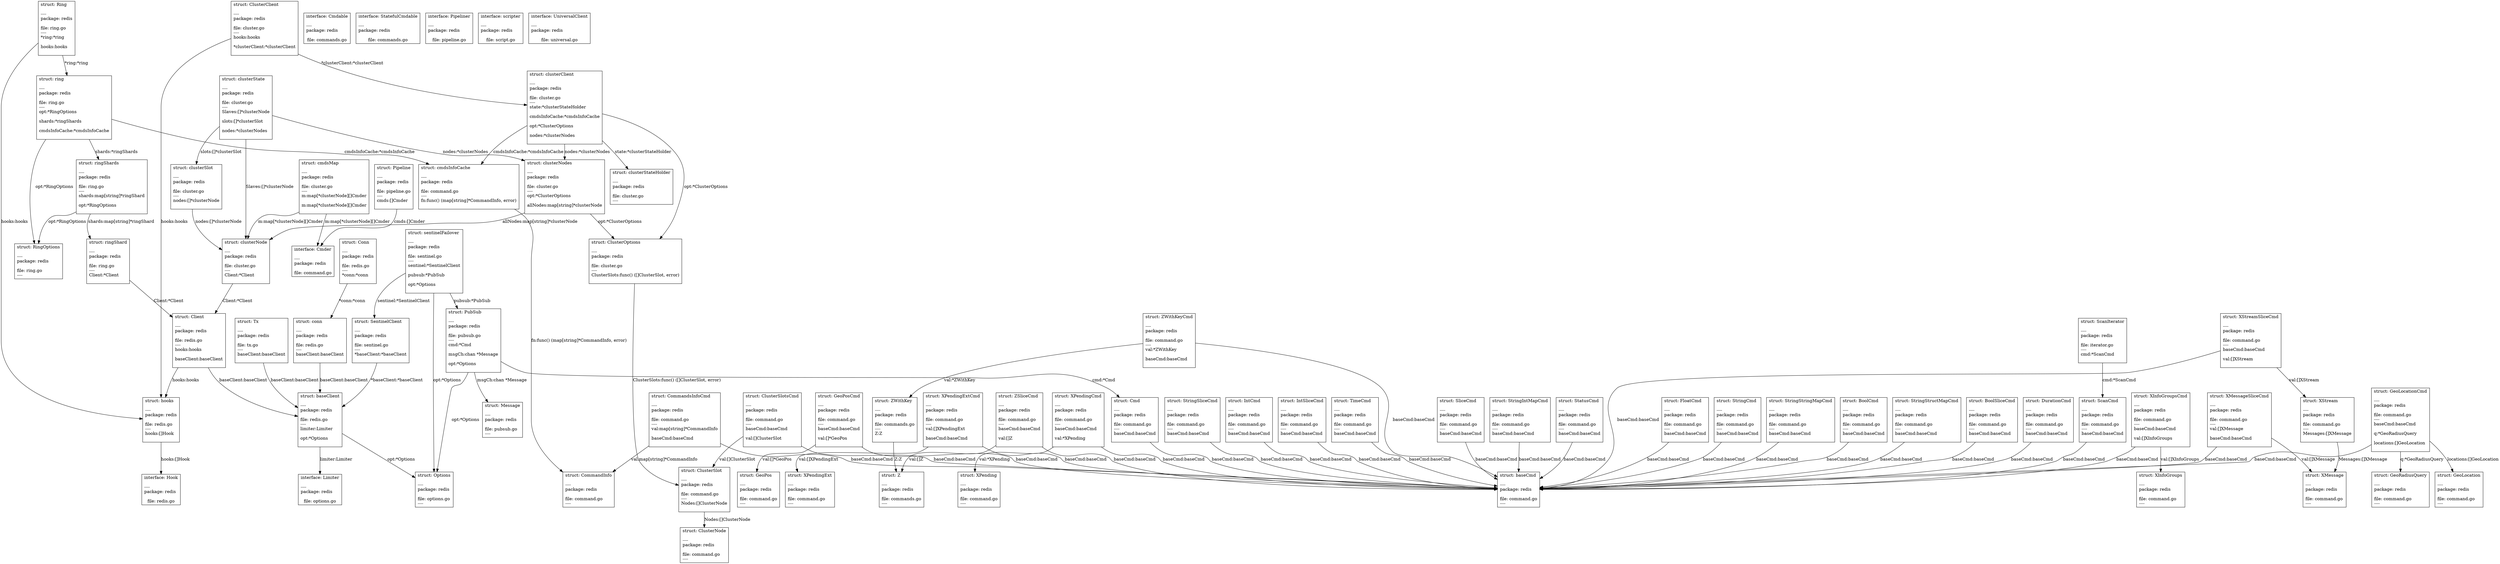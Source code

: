 digraph gph {ClusterOptionsv [label="struct: ClusterOptions\l\n----\lpackage: redis\l\nfile: cluster.go\l----\lClusterSlots:func() ([]ClusterSlot, error)\l\n", shape="box"];
ClusterSlotv [label="struct: ClusterSlot\l\n----\lpackage: redis\l\nfile: command.go\l----\lNodes:[]ClusterNode\l\n", shape="box"];
clusterNodesv [label="struct: clusterNodes\l\n----\lpackage: redis\l\nfile: cluster.go\l----\lopt:*ClusterOptions\l\nallNodes:map[string]*clusterNode\l\n", shape="box"];
clusterNodev [label="struct: clusterNode\l\n----\lpackage: redis\l\nfile: cluster.go\l----\lClient:*Client\l\n", shape="box"];
clusterStatev [label="struct: clusterState\l\n----\lpackage: redis\l\nfile: cluster.go\l----\lSlaves:[]*clusterNode\l\nslots:[]*clusterSlot\l\nnodes:*clusterNodes\l\n", shape="box"];
clusterSlotv [label="struct: clusterSlot\l\n----\lpackage: redis\l\nfile: cluster.go\l----\lnodes:[]*clusterNode\l\n", shape="box"];
clusterClientv [label="struct: clusterClient\l\n----\lpackage: redis\l\nfile: cluster.go\l----\lstate:*clusterStateHolder\l\ncmdsInfoCache:*cmdsInfoCache\l\nopt:*ClusterOptions\l\nnodes:*clusterNodes\l\n", shape="box"];
clusterStateHolderv [label="struct: clusterStateHolder\l\n----\lpackage: redis\l\nfile: cluster.go\l----\l", shape="box"];
cmdsInfoCachev [label="struct: cmdsInfoCache\l\n----\lpackage: redis\l\nfile: command.go\l----\lfn:func() (map[string]*CommandInfo, error)\l\n", shape="box"];
ClusterClientv [label="struct: ClusterClient\l\n----\lpackage: redis\l\nfile: cluster.go\l----\lhooks:hooks\l\n*clusterClient:*clusterClient\l\n", shape="box"];
hooksv [label="struct: hooks\l\n----\lpackage: redis\l\nfile: redis.go\l----\lhooks:[]Hook\l\n", shape="box"];
cmdsMapv [label="struct: cmdsMap\l\n----\lpackage: redis\l\nfile: cluster.go\l----\lm:map[*clusterNode][]Cmder\l\nm:map[*clusterNode][]Cmder\l\n", shape="box"];
Cmderv [label="Cmder", shape="box"];
Clientv [label="struct: Client\l\n----\lpackage: redis\l\nfile: redis.go\l----\lhooks:hooks\l\nbaseClient:baseClient\l\n", shape="box"];
StatusCmdv [label="struct: StatusCmd\l\n----\lpackage: redis\l\nfile: command.go\l----\lbaseCmd:baseCmd\l\n", shape="box"];
baseCmdv [label="struct: baseCmd\l\n----\lpackage: redis\l\nfile: command.go\l----\l", shape="box"];
StringStructMapCmdv [label="struct: StringStructMapCmd\l\n----\lpackage: redis\l\nfile: command.go\l----\lbaseCmd:baseCmd\l\n", shape="box"];
GeoPosCmdv [label="struct: GeoPosCmd\l\n----\lpackage: redis\l\nfile: command.go\l----\lbaseCmd:baseCmd\l\nval:[]*GeoPos\l\n", shape="box"];
GeoPosv [label="struct: GeoPos\l\n----\lpackage: redis\l\nfile: command.go\l----\l", shape="box"];
Cmdv [label="struct: Cmd\l\n----\lpackage: redis\l\nfile: command.go\l----\lbaseCmd:baseCmd\l\n", shape="box"];
StringSliceCmdv [label="struct: StringSliceCmd\l\n----\lpackage: redis\l\nfile: command.go\l----\lbaseCmd:baseCmd\l\n", shape="box"];
XStreamv [label="struct: XStream\l\n----\lpackage: redis\l\nfile: command.go\l----\lMessages:[]XMessage\l\n", shape="box"];
XMessagev [label="struct: XMessage\l\n----\lpackage: redis\l\nfile: command.go\l----\l", shape="box"];
ZWithKeyCmdv [label="struct: ZWithKeyCmd\l\n----\lpackage: redis\l\nfile: command.go\l----\lval:*ZWithKey\l\nbaseCmd:baseCmd\l\n", shape="box"];
ZWithKeyv [label="struct: ZWithKey\l\n----\lpackage: redis\l\nfile: commands.go\l----\lZ:Z\l\n", shape="box"];
ClusterSlotsCmdv [label="struct: ClusterSlotsCmd\l\n----\lpackage: redis\l\nfile: command.go\l----\lbaseCmd:baseCmd\l\nval:[]ClusterSlot\l\n", shape="box"];
IntCmdv [label="struct: IntCmd\l\n----\lpackage: redis\l\nfile: command.go\l----\lbaseCmd:baseCmd\l\n", shape="box"];
IntSliceCmdv [label="struct: IntSliceCmd\l\n----\lpackage: redis\l\nfile: command.go\l----\lbaseCmd:baseCmd\l\n", shape="box"];
TimeCmdv [label="struct: TimeCmd\l\n----\lpackage: redis\l\nfile: command.go\l----\lbaseCmd:baseCmd\l\n", shape="box"];
XPendingExtCmdv [label="struct: XPendingExtCmd\l\n----\lpackage: redis\l\nfile: command.go\l----\lval:[]XPendingExt\l\nbaseCmd:baseCmd\l\n", shape="box"];
XPendingExtv [label="struct: XPendingExt\l\n----\lpackage: redis\l\nfile: command.go\l----\l", shape="box"];
SliceCmdv [label="struct: SliceCmd\l\n----\lpackage: redis\l\nfile: command.go\l----\lbaseCmd:baseCmd\l\n", shape="box"];
CommandsInfoCmdv [label="struct: CommandsInfoCmd\l\n----\lpackage: redis\l\nfile: command.go\l----\lval:map[string]*CommandInfo\l\nbaseCmd:baseCmd\l\n", shape="box"];
CommandInfov [label="struct: CommandInfo\l\n----\lpackage: redis\l\nfile: command.go\l----\l", shape="box"];
StringIntMapCmdv [label="struct: StringIntMapCmd\l\n----\lpackage: redis\l\nfile: command.go\l----\lbaseCmd:baseCmd\l\n", shape="box"];
XMessageSliceCmdv [label="struct: XMessageSliceCmd\l\n----\lpackage: redis\l\nfile: command.go\l----\lval:[]XMessage\l\nbaseCmd:baseCmd\l\n", shape="box"];
FloatCmdv [label="struct: FloatCmd\l\n----\lpackage: redis\l\nfile: command.go\l----\lbaseCmd:baseCmd\l\n", shape="box"];
StringCmdv [label="struct: StringCmd\l\n----\lpackage: redis\l\nfile: command.go\l----\lbaseCmd:baseCmd\l\n", shape="box"];
StringStringMapCmdv [label="struct: StringStringMapCmd\l\n----\lpackage: redis\l\nfile: command.go\l----\lbaseCmd:baseCmd\l\n", shape="box"];
ScanCmdv [label="struct: ScanCmd\l\n----\lpackage: redis\l\nfile: command.go\l----\lbaseCmd:baseCmd\l\n", shape="box"];
ClusterNodev [label="struct: ClusterNode\l\n----\lpackage: redis\l\nfile: command.go\l----\l", shape="box"];
BoolCmdv [label="struct: BoolCmd\l\n----\lpackage: redis\l\nfile: command.go\l----\lbaseCmd:baseCmd\l\n", shape="box"];
XPendingCmdv [label="struct: XPendingCmd\l\n----\lpackage: redis\l\nfile: command.go\l----\lbaseCmd:baseCmd\l\nval:*XPending\l\n", shape="box"];
XPendingv [label="struct: XPending\l\n----\lpackage: redis\l\nfile: command.go\l----\l", shape="box"];
XInfoGroupsCmdv [label="struct: XInfoGroupsCmd\l\n----\lpackage: redis\l\nfile: command.go\l----\lbaseCmd:baseCmd\l\nval:[]XInfoGroups\l\n", shape="box"];
XInfoGroupsv [label="struct: XInfoGroups\l\n----\lpackage: redis\l\nfile: command.go\l----\l", shape="box"];
ZSliceCmdv [label="struct: ZSliceCmd\l\n----\lpackage: redis\l\nfile: command.go\l----\lbaseCmd:baseCmd\l\nval:[]Z\l\n", shape="box"];
Zv [label="struct: Z\l\n----\lpackage: redis\l\nfile: commands.go\l----\l", shape="box"];
GeoLocationCmdv [label="struct: GeoLocationCmd\l\n----\lpackage: redis\l\nfile: command.go\l----\lbaseCmd:baseCmd\l\nq:*GeoRadiusQuery\l\nlocations:[]GeoLocation\l\n", shape="box"];
GeoRadiusQueryv [label="struct: GeoRadiusQuery\l\n----\lpackage: redis\l\nfile: command.go\l----\l", shape="box"];
GeoLocationv [label="struct: GeoLocation\l\n----\lpackage: redis\l\nfile: command.go\l----\l", shape="box"];
BoolSliceCmdv [label="struct: BoolSliceCmd\l\n----\lpackage: redis\l\nfile: command.go\l----\lbaseCmd:baseCmd\l\n", shape="box"];
XStreamSliceCmdv [label="struct: XStreamSliceCmd\l\n----\lpackage: redis\l\nfile: command.go\l----\lbaseCmd:baseCmd\l\nval:[]XStream\l\n", shape="box"];
DurationCmdv [label="struct: DurationCmd\l\n----\lpackage: redis\l\nfile: command.go\l----\lbaseCmd:baseCmd\l\n", shape="box"];
ScanIteratorv [label="struct: ScanIterator\l\n----\lpackage: redis\l\nfile: iterator.go\l----\lcmd:*ScanCmd\l\n", shape="box"];
Pipelinev [label="struct: Pipeline\l\n----\lpackage: redis\l\nfile: pipeline.go\l----\lcmds:[]Cmder\l\n", shape="box"];
PubSubv [label="struct: PubSub\l\n----\lpackage: redis\l\nfile: pubsub.go\l----\lcmd:*Cmd\l\nmsgCh:chan *Message\l\nopt:*Options\l\n", shape="box"];
Messagev [label="struct: Message\l\n----\lpackage: redis\l\nfile: pubsub.go\l----\l", shape="box"];
Optionsv [label="struct: Options\l\n----\lpackage: redis\l\nfile: options.go\l----\l", shape="box"];
Hookv [label="Hook", shape="box"];
baseClientv [label="struct: baseClient\l\n----\lpackage: redis\l\nfile: redis.go\l----\llimiter:Limiter\l\nopt:*Options\l\n", shape="box"];
Limiterv [label="Limiter", shape="box"];
connv [label="struct: conn\l\n----\lpackage: redis\l\nfile: redis.go\l----\lbaseClient:baseClient\l\n", shape="box"];
Connv [label="struct: Conn\l\n----\lpackage: redis\l\nfile: redis.go\l----\l*conn:*conn\l\n", shape="box"];
ringShardv [label="struct: ringShard\l\n----\lpackage: redis\l\nfile: ring.go\l----\lClient:*Client\l\n", shape="box"];
ringShardsv [label="struct: ringShards\l\n----\lpackage: redis\l\nfile: ring.go\l----\lshards:map[string]*ringShard\l\nopt:*RingOptions\l\n", shape="box"];
RingOptionsv [label="struct: RingOptions\l\n----\lpackage: redis\l\nfile: ring.go\l----\l", shape="box"];
ringv [label="struct: ring\l\n----\lpackage: redis\l\nfile: ring.go\l----\lopt:*RingOptions\l\nshards:*ringShards\l\ncmdsInfoCache:*cmdsInfoCache\l\n", shape="box"];
Ringv [label="struct: Ring\l\n----\lpackage: redis\l\nfile: ring.go\l----\l*ring:*ring\l\nhooks:hooks\l\n", shape="box"];
SentinelClientv [label="struct: SentinelClient\l\n----\lpackage: redis\l\nfile: sentinel.go\l----\l*baseClient:*baseClient\l\n", shape="box"];
sentinelFailoverv [label="struct: sentinelFailover\l\n----\lpackage: redis\l\nfile: sentinel.go\l----\lsentinel:*SentinelClient\l\npubsub:*PubSub\l\nopt:*Options\l\n", shape="box"];
Txv [label="struct: Tx\l\n----\lpackage: redis\l\nfile: tx.go\l----\lbaseClient:baseClient\l\n", shape="box"];
Cmderv [label="interface: Cmder\l\n----\lpackage: redis\l\nfile: command.go", shape="box"];
Cmdablev [label="interface: Cmdable\l\n----\lpackage: redis\l\nfile: commands.go", shape="box"];
StatefulCmdablev [label="interface: StatefulCmdable\l\n----\lpackage: redis\l\nfile: commands.go", shape="box"];
Limiterv [label="interface: Limiter\l\n----\lpackage: redis\l\nfile: options.go", shape="box"];
Pipelinerv [label="interface: Pipeliner\l\n----\lpackage: redis\l\nfile: pipeline.go", shape="box"];
Hookv [label="interface: Hook\l\n----\lpackage: redis\l\nfile: redis.go", shape="box"];
scripterv [label="interface: scripter\l\n----\lpackage: redis\l\nfile: script.go", shape="box"];
UniversalClientv [label="interface: UniversalClient\l\n----\lpackage: redis\l\nfile: universal.go", shape="box"];
clusterStatev->clusterSlotv [label="slots:[]*clusterSlot"];
clusterStatev->clusterNodesv [label="nodes:*clusterNodes"];
clusterStatev->clusterNodev [label="Slaves:[]*clusterNode"];
clusterClientv->clusterStateHolderv [label="state:*clusterStateHolder"];
clusterClientv->cmdsInfoCachev [label="cmdsInfoCache:*cmdsInfoCache"];
clusterClientv->ClusterOptionsv [label="opt:*ClusterOptions"];
clusterClientv->clusterNodesv [label="nodes:*clusterNodes"];
ClusterClientv->hooksv [label="hooks:hooks"];
ClusterClientv->clusterClientv [label="*clusterClient:*clusterClient"];
cmdsMapv->Cmderv [label="m:map[*clusterNode][]Cmder"];
cmdsMapv->clusterNodev [label="m:map[*clusterNode][]Cmder"];
ClusterOptionsv->ClusterSlotv [label="ClusterSlots:func() ([]ClusterSlot, error)"];
clusterNodesv->ClusterOptionsv [label="opt:*ClusterOptions"];
clusterNodesv->clusterNodev [label="allNodes:map[string]*clusterNode"];
clusterNodev->Clientv [label="Client:*Client"];
clusterSlotv->clusterNodev [label="nodes:[]*clusterNode"];
BoolCmdv->baseCmdv [label="baseCmd:baseCmd"];
StringCmdv->baseCmdv [label="baseCmd:baseCmd"];
StringStringMapCmdv->baseCmdv [label="baseCmd:baseCmd"];
ScanCmdv->baseCmdv [label="baseCmd:baseCmd"];
ClusterSlotv->ClusterNodev [label="Nodes:[]ClusterNode"];
XPendingCmdv->baseCmdv [label="baseCmd:baseCmd"];
XPendingCmdv->XPendingv [label="val:*XPending"];
XInfoGroupsCmdv->baseCmdv [label="baseCmd:baseCmd"];
XInfoGroupsCmdv->XInfoGroupsv [label="val:[]XInfoGroups"];
ZSliceCmdv->baseCmdv [label="baseCmd:baseCmd"];
ZSliceCmdv->Zv [label="val:[]Z"];
GeoLocationCmdv->GeoLocationv [label="locations:[]GeoLocation"];
GeoLocationCmdv->baseCmdv [label="baseCmd:baseCmd"];
GeoLocationCmdv->GeoRadiusQueryv [label="q:*GeoRadiusQuery"];
DurationCmdv->baseCmdv [label="baseCmd:baseCmd"];
BoolSliceCmdv->baseCmdv [label="baseCmd:baseCmd"];
XStreamSliceCmdv->baseCmdv [label="baseCmd:baseCmd"];
XStreamSliceCmdv->XStreamv [label="val:[]XStream"];
Cmdv->baseCmdv [label="baseCmd:baseCmd"];
StatusCmdv->baseCmdv [label="baseCmd:baseCmd"];
StringStructMapCmdv->baseCmdv [label="baseCmd:baseCmd"];
GeoPosCmdv->baseCmdv [label="baseCmd:baseCmd"];
GeoPosCmdv->GeoPosv [label="val:[]*GeoPos"];
StringSliceCmdv->baseCmdv [label="baseCmd:baseCmd"];
XStreamv->XMessagev [label="Messages:[]XMessage"];
ZWithKeyCmdv->ZWithKeyv [label="val:*ZWithKey"];
ZWithKeyCmdv->baseCmdv [label="baseCmd:baseCmd"];
ClusterSlotsCmdv->baseCmdv [label="baseCmd:baseCmd"];
ClusterSlotsCmdv->ClusterSlotv [label="val:[]ClusterSlot"];
SliceCmdv->baseCmdv [label="baseCmd:baseCmd"];
IntCmdv->baseCmdv [label="baseCmd:baseCmd"];
IntSliceCmdv->baseCmdv [label="baseCmd:baseCmd"];
TimeCmdv->baseCmdv [label="baseCmd:baseCmd"];
XPendingExtCmdv->baseCmdv [label="baseCmd:baseCmd"];
XPendingExtCmdv->XPendingExtv [label="val:[]XPendingExt"];
StringIntMapCmdv->baseCmdv [label="baseCmd:baseCmd"];
CommandsInfoCmdv->baseCmdv [label="baseCmd:baseCmd"];
CommandsInfoCmdv->CommandInfov [label="val:map[string]*CommandInfo"];
cmdsInfoCachev->CommandInfov [label="fn:func() (map[string]*CommandInfo, error)"];
FloatCmdv->baseCmdv [label="baseCmd:baseCmd"];
XMessageSliceCmdv->XMessagev [label="val:[]XMessage"];
XMessageSliceCmdv->baseCmdv [label="baseCmd:baseCmd"];
ZWithKeyv->Zv [label="Z:Z"];
ScanIteratorv->ScanCmdv [label="cmd:*ScanCmd"];
Pipelinev->Cmderv [label="cmds:[]Cmder"];
PubSubv->Cmdv [label="cmd:*Cmd"];
PubSubv->Messagev [label="msgCh:chan *Message"];
PubSubv->Optionsv [label="opt:*Options"];
hooksv->Hookv [label="hooks:[]Hook"];
baseClientv->Limiterv [label="limiter:Limiter"];
baseClientv->Optionsv [label="opt:*Options"];
Clientv->hooksv [label="hooks:hooks"];
Clientv->baseClientv [label="baseClient:baseClient"];
connv->baseClientv [label="baseClient:baseClient"];
Connv->connv [label="*conn:*conn"];
ringShardv->Clientv [label="Client:*Client"];
ringShardsv->ringShardv [label="shards:map[string]*ringShard"];
ringShardsv->RingOptionsv [label="opt:*RingOptions"];
ringv->RingOptionsv [label="opt:*RingOptions"];
ringv->ringShardsv [label="shards:*ringShards"];
ringv->cmdsInfoCachev [label="cmdsInfoCache:*cmdsInfoCache"];
Ringv->ringv [label="*ring:*ring"];
Ringv->hooksv [label="hooks:hooks"];
SentinelClientv->baseClientv [label="*baseClient:*baseClient"];
sentinelFailoverv->SentinelClientv [label="sentinel:*SentinelClient"];
sentinelFailoverv->PubSubv [label="pubsub:*PubSub"];
sentinelFailoverv->Optionsv [label="opt:*Options"];
Txv->baseClientv [label="baseClient:baseClient"];
}